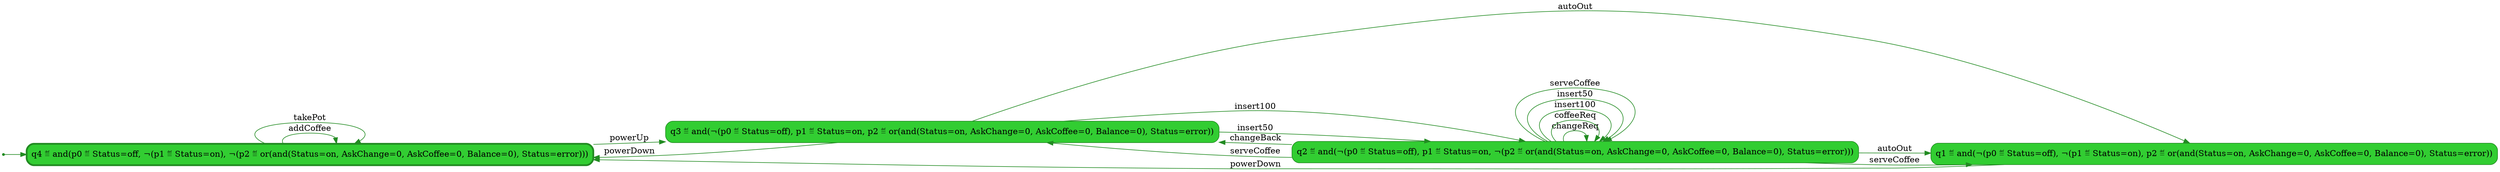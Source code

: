 digraph g {

	rankdir="LR"

	__invisible__[shape="point", color="forestgreen"]
	q4[label="q4 ≝ and(p0 ≝ Status=off, ¬(p1 ≝ Status=on), ¬(p2 ≝ or(and(Status=on, AskChange=0, AskCoffee=0, Balance=0), Status=error)))", shape="box", style="rounded, filled", color="forestgreen", fillcolor="limegreen", penwidth=3] // Initial
	q3[label="q3 ≝ and(¬(p0 ≝ Status=off), p1 ≝ Status=on, p2 ≝ or(and(Status=on, AskChange=0, AskCoffee=0, Balance=0), Status=error))", shape="box", style="rounded, filled", color="forestgreen", fillcolor="limegreen"]
	q1[label="q1 ≝ and(¬(p0 ≝ Status=off), ¬(p1 ≝ Status=on), p2 ≝ or(and(Status=on, AskChange=0, AskCoffee=0, Balance=0), Status=error))", shape="box", style="rounded, filled", color="forestgreen", fillcolor="limegreen"]
	q2[label="q2 ≝ and(¬(p0 ≝ Status=off), p1 ≝ Status=on, ¬(p2 ≝ or(and(Status=on, AskChange=0, AskCoffee=0, Balance=0), Status=error)))", shape="box", style="rounded, filled", color="forestgreen", fillcolor="limegreen"]

	__invisible__ -> q4[color="forestgreen"]
	q4 -> q4[label="addCoffee", color="forestgreen"]
	q4 -> q4[label="takePot", color="forestgreen"]
	q4 -> q3[label="powerUp", color="forestgreen"]
	q3 -> q1[label="autoOut", color="forestgreen"]
	q1 -> q4[label="powerDown", color="forestgreen"]
	q3 -> q2[label="insert100", color="forestgreen"]
	q2 -> q2[label="changeReq", color="forestgreen"]
	q2 -> q2[label="coffeeReq", color="forestgreen"]
	q2 -> q2[label="insert100", color="forestgreen"]
	q2 -> q2[label="insert50", color="forestgreen"]
	q2 -> q2[label="serveCoffee", color="forestgreen"]
	q2 -> q1[label="autoOut", color="forestgreen"]
	q2 -> q1[label="serveCoffee", color="forestgreen"]
	q2 -> q3[label="changeBack", color="forestgreen"]
	q2 -> q3[label="serveCoffee", color="forestgreen"]
	q3 -> q2[label="insert50", color="forestgreen"]
	q3 -> q4[label="powerDown", color="forestgreen"]

}
